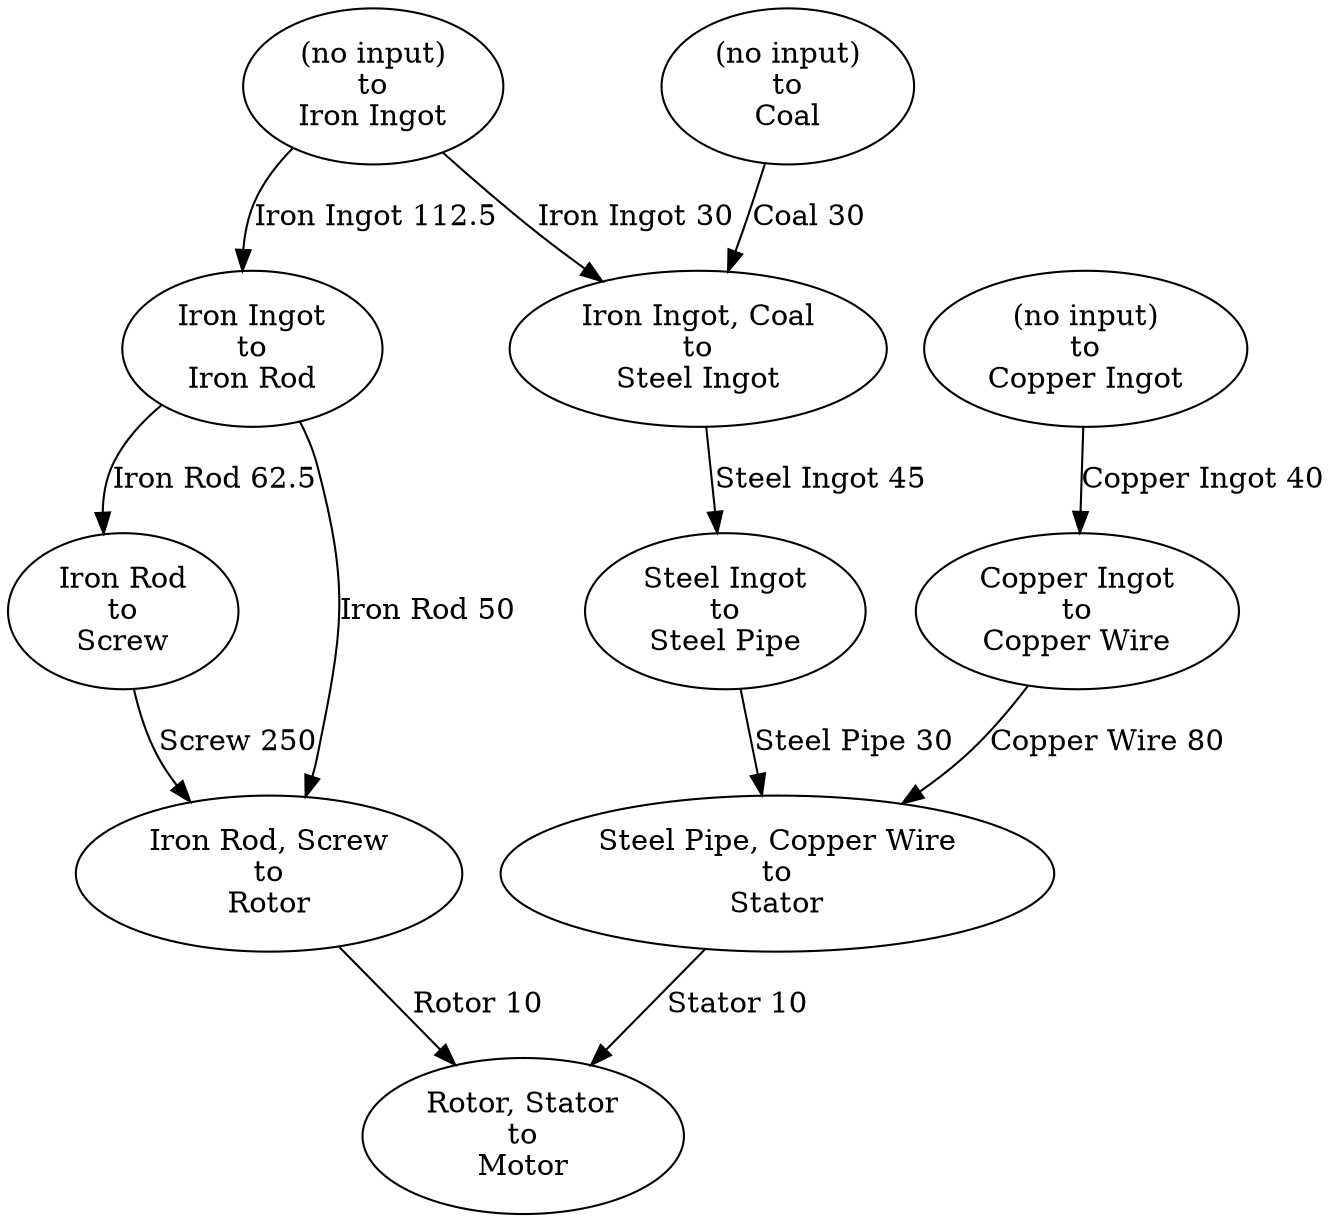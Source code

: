 digraph G {
    node0 [label = "Iron Ingot, Coal\nto\nSteel Ingot";];
    node1 [label = "Steel Ingot\nto\nSteel Pipe";];
    node2 [label = "Steel Pipe, Copper Wire\nto\nStator";];
    node3 [label = "Rotor, Stator\nto\nMotor";];
    node4 [label = "Iron Rod, Screw\nto\nRotor";];
    node5 [label = "Iron Ingot\nto\nIron Rod";];
    node6 [label = "Iron Rod\nto\nScrew";];
    node7 [label = "Copper Ingot\nto\nCopper Wire";];
    node8 [label = "(no input)\nto\nIron Ingot";];
    node9 [label = "(no input)\nto\nCoal";];
    node10 [label = "(no input)\nto\nCopper Ingot";];
    node8 -> node0 [label = "Iron Ingot 30";];
    node9 -> node0 [label = "Coal 30";];
    node0 -> node1 [label = "Steel Ingot 45";];
    node1 -> node2 [label = "Steel Pipe 30";];
    node7 -> node2 [label = "Copper Wire 80";];
    node4 -> node3 [label = "Rotor 10";];
    node2 -> node3 [label = "Stator 10";];
    node5 -> node4 [label = "Iron Rod 50";];
    node6 -> node4 [label = "Screw 250";];
    node8 -> node5 [label = "Iron Ingot 112.5";];
    node5 -> node6 [label = "Iron Rod 62.5";];
    node10 -> node7 [label = "Copper Ingot 40";];
}
